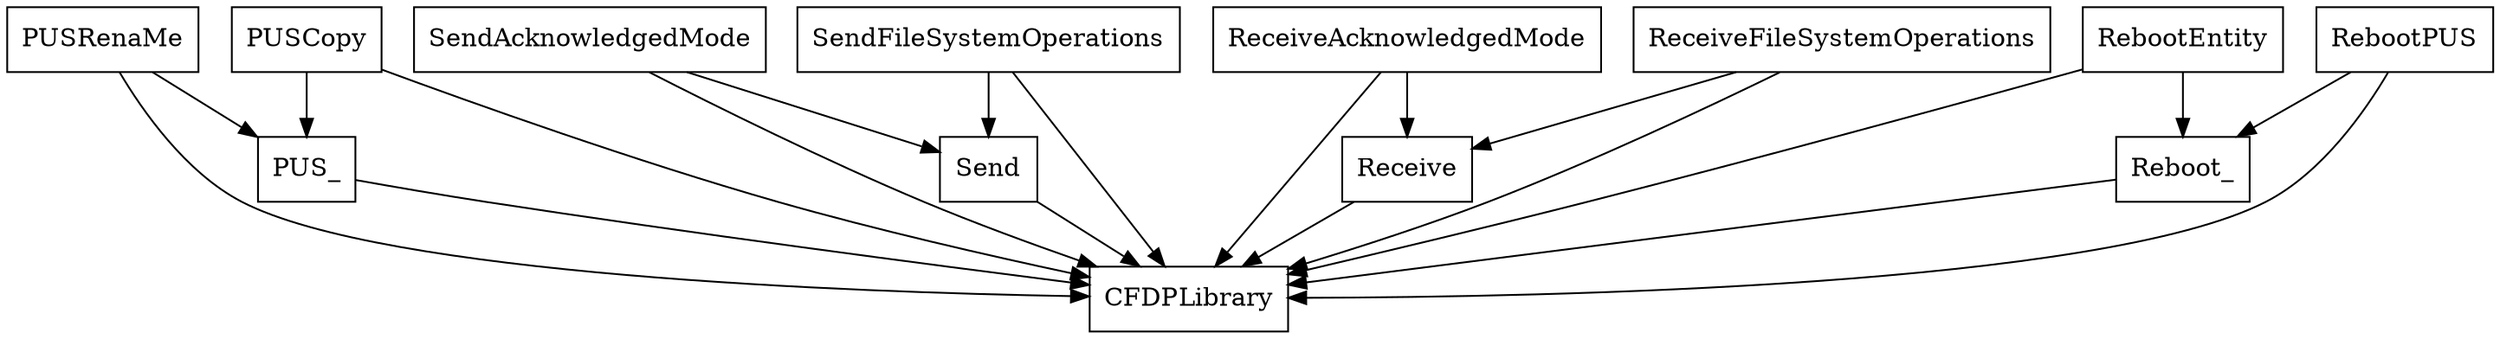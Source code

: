 digraph{
graph [rankdir=TB];
node [shape=box];
edge [arrowhead=normal];
0[label="Send",]
1[label="PUSRenaMe",]
2[label="SendAcknowledgedMode",]
3[label="SendFileSystemOperations",]
4[label="Receive",]
5[label="ReceiveAcknowledgedMode",]
6[label="RebootEntity",]
7[label="Reboot_",]
8[label="PUS_",]
9[label="RebootPUS",]
10[label="ReceiveFileSystemOperations",]
11[label="CFDPLibrary",]
12[label="PUSCopy",]
0->11[label="",]
1->8[label="",]
1->11[label="",]
2->0[label="",]
2->11[label="",]
3->0[label="",]
3->11[label="",]
4->11[label="",]
5->4[label="",]
5->11[label="",]
6->7[label="",]
6->11[label="",]
7->11[label="",]
8->11[label="",]
9->7[label="",]
9->11[label="",]
10->4[label="",]
10->11[label="",]
12->8[label="",]
12->11[label="",]
}

